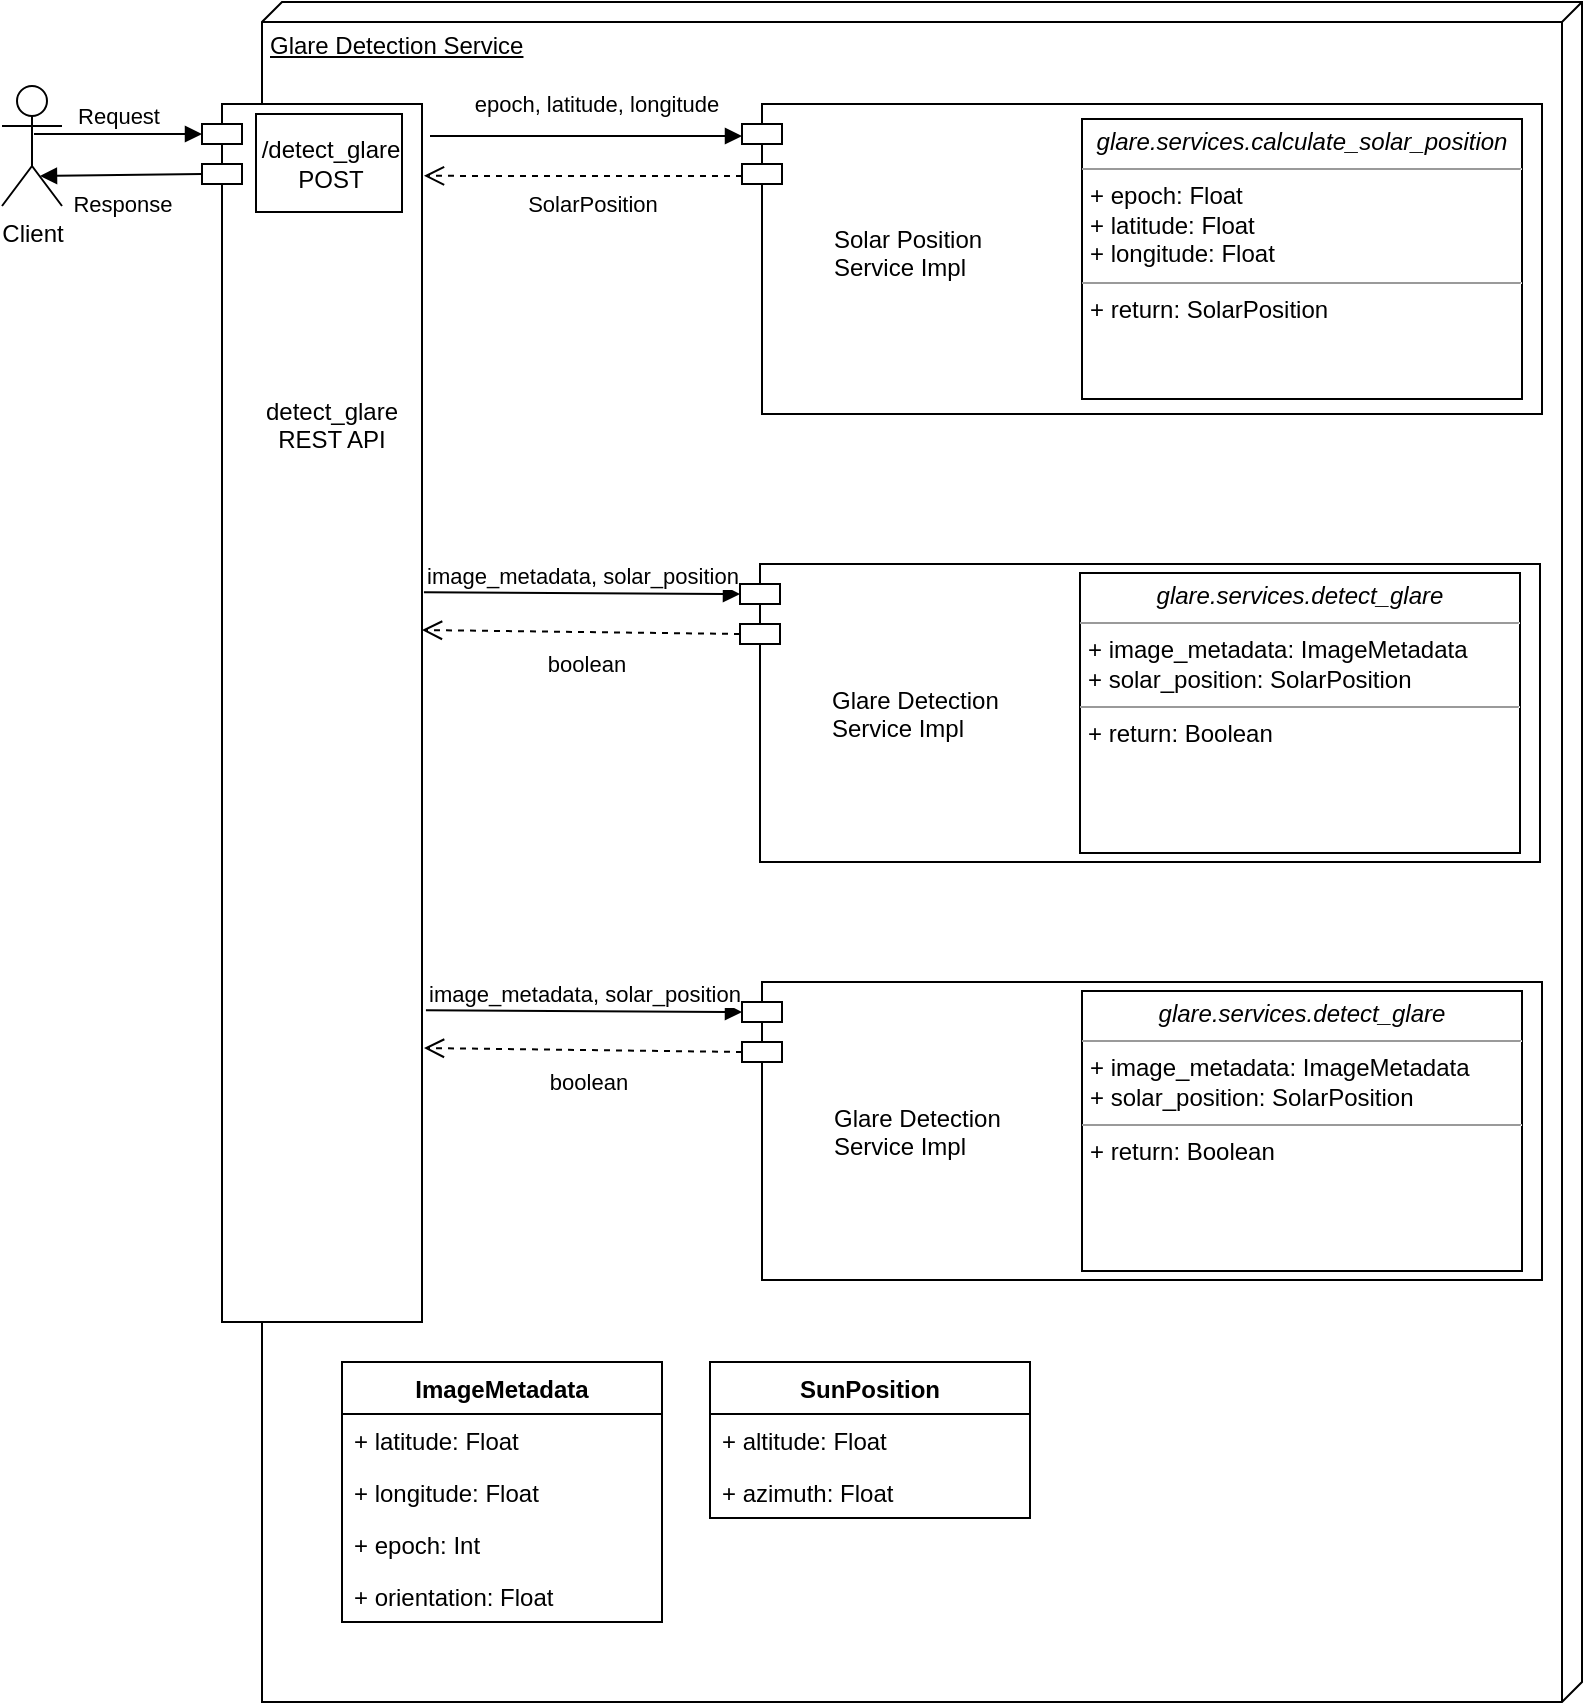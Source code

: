 <mxfile version="14.1.9" type="github"><diagram id="C5RBs43oDa-KdzZeNtuy" name="Page-1"><mxGraphModel dx="946" dy="590" grid="1" gridSize="10" guides="1" tooltips="1" connect="1" arrows="1" fold="1" page="1" pageScale="1" pageWidth="827" pageHeight="1169" math="0" shadow="0"><root><mxCell id="WIyWlLk6GJQsqaUBKTNV-0"/><mxCell id="WIyWlLk6GJQsqaUBKTNV-1" parent="WIyWlLk6GJQsqaUBKTNV-0"/><mxCell id="LEbugSoTyeR6-p7tngCZ-11" value="Glare Detection Service&lt;br&gt;" style="verticalAlign=top;align=left;spacingTop=8;spacingLeft=2;spacingRight=12;shape=cube;size=10;direction=south;fontStyle=4;html=1;" parent="WIyWlLk6GJQsqaUBKTNV-1" vertex="1"><mxGeometry x="150" y="270" width="660" height="850" as="geometry"/></mxCell><mxCell id="LEbugSoTyeR6-p7tngCZ-12" value="&#10;&#10;&#10;&#10;&#10;&#10;&#10;&#10;&#10;&#10;detect_glare&#10;REST API" style="shape=module;align=left;spacingLeft=20;align=center;verticalAlign=top;" parent="WIyWlLk6GJQsqaUBKTNV-1" vertex="1"><mxGeometry x="120" y="321" width="110" height="609" as="geometry"/></mxCell><mxCell id="LEbugSoTyeR6-p7tngCZ-14" value="image_metadata, solar_position" style="html=1;verticalAlign=bottom;endArrow=block;entryX=0;entryY=0;entryDx=0;entryDy=15;entryPerimeter=0;exitX=1.018;exitY=0.585;exitDx=0;exitDy=0;exitPerimeter=0;" parent="WIyWlLk6GJQsqaUBKTNV-1" edge="1"><mxGeometry relative="1" as="geometry"><mxPoint x="231.98" y="774.125" as="sourcePoint"/><mxPoint x="390" y="775" as="targetPoint"/></mxGeometry></mxCell><mxCell id="LEbugSoTyeR6-p7tngCZ-15" value="SolarPosition" style="html=1;verticalAlign=bottom;endArrow=open;dashed=1;endSize=8;exitX=0.1;exitY=0.719;exitDx=0;exitDy=0;exitPerimeter=0;entryX=1.009;entryY=0.059;entryDx=0;entryDy=0;entryPerimeter=0;" parent="WIyWlLk6GJQsqaUBKTNV-1" target="LEbugSoTyeR6-p7tngCZ-12" edge="1"><mxGeometry x="-0.059" y="23" relative="1" as="geometry"><mxPoint x="241.5" y="356.089" as="targetPoint"/><mxPoint x="390" y="357.02" as="sourcePoint"/><mxPoint as="offset"/></mxGeometry></mxCell><mxCell id="LEbugSoTyeR6-p7tngCZ-32" value="" style="shape=module;align=left;spacingLeft=20;align=center;verticalAlign=top;direction=east;" parent="WIyWlLk6GJQsqaUBKTNV-1" vertex="1"><mxGeometry x="390" y="321" width="400" height="155" as="geometry"/></mxCell><mxCell id="LEbugSoTyeR6-p7tngCZ-34" value="Solar Position&#10;Service Impl" style="text;strokeColor=none;fillColor=none;align=left;verticalAlign=top;spacingLeft=4;spacingRight=4;overflow=hidden;rotatable=0;points=[[0,0.5],[1,0.5]];portConstraint=eastwest;" parent="WIyWlLk6GJQsqaUBKTNV-1" vertex="1"><mxGeometry x="430" y="375" width="100" as="geometry"/></mxCell><mxCell id="LEbugSoTyeR6-p7tngCZ-42" value="" style="shape=module;align=left;spacingLeft=20;align=center;verticalAlign=top;direction=east;" parent="WIyWlLk6GJQsqaUBKTNV-1" vertex="1"><mxGeometry x="390" y="760" width="400" height="149" as="geometry"/></mxCell><mxCell id="LEbugSoTyeR6-p7tngCZ-43" value="Glare Detection&#10;Service Impl" style="text;strokeColor=none;fillColor=none;align=left;verticalAlign=top;spacingLeft=4;spacingRight=4;overflow=hidden;rotatable=0;points=[[0,0.5],[1,0.5]];portConstraint=eastwest;" parent="WIyWlLk6GJQsqaUBKTNV-1" vertex="1"><mxGeometry x="430" y="814.5" width="100" height="40" as="geometry"/></mxCell><mxCell id="LEbugSoTyeR6-p7tngCZ-44" value="epoch, latitude, longitude" style="html=1;verticalAlign=bottom;endArrow=block;entryX=0;entryY=0;entryDx=0;entryDy=15;entryPerimeter=0;" parent="WIyWlLk6GJQsqaUBKTNV-1" edge="1"><mxGeometry x="0.067" y="7" relative="1" as="geometry"><mxPoint x="234" y="337" as="sourcePoint"/><mxPoint x="390" y="337.0" as="targetPoint"/><mxPoint as="offset"/></mxGeometry></mxCell><mxCell id="LEbugSoTyeR6-p7tngCZ-45" value="boolean" style="html=1;verticalAlign=bottom;endArrow=open;dashed=1;endSize=8;exitX=0;exitY=0;exitDx=0;exitDy=35;exitPerimeter=0;" parent="WIyWlLk6GJQsqaUBKTNV-1" source="LEbugSoTyeR6-p7tngCZ-42" edge="1"><mxGeometry x="-0.05" y="25" relative="1" as="geometry"><mxPoint x="231" y="793" as="targetPoint"/><mxPoint x="400" y="688.02" as="sourcePoint"/><mxPoint x="-1" as="offset"/></mxGeometry></mxCell><mxCell id="LEbugSoTyeR6-p7tngCZ-50" value="&lt;p style=&quot;margin: 0px ; margin-top: 4px ; text-align: center&quot;&gt;&lt;i&gt;glare.services.calculate_solar_position&lt;/i&gt;&lt;/p&gt;&lt;hr size=&quot;1&quot;&gt;&lt;p style=&quot;margin: 0px ; margin-left: 4px&quot;&gt;+ epoch: Float&lt;br&gt;+ latitude: Float&lt;/p&gt;&lt;p style=&quot;margin: 0px ; margin-left: 4px&quot;&gt;+ longitude: Float&lt;/p&gt;&lt;hr size=&quot;1&quot;&gt;&lt;p style=&quot;margin: 0px ; margin-left: 4px&quot;&gt;+ return: SolarPosition&lt;/p&gt;" style="verticalAlign=top;align=left;overflow=fill;fontSize=12;fontFamily=Helvetica;html=1;" parent="WIyWlLk6GJQsqaUBKTNV-1" vertex="1"><mxGeometry x="560" y="328.5" width="220" height="140" as="geometry"/></mxCell><mxCell id="LEbugSoTyeR6-p7tngCZ-51" value="&lt;p style=&quot;margin: 0px ; margin-top: 4px ; text-align: center&quot;&gt;&lt;i&gt;glare.services.detect_glare&lt;/i&gt;&lt;/p&gt;&lt;hr size=&quot;1&quot;&gt;&lt;p style=&quot;margin: 0px ; margin-left: 4px&quot;&gt;+ image_metadata: ImageMetadata&lt;br&gt;+ solar_position: SolarPosition&lt;/p&gt;&lt;hr size=&quot;1&quot;&gt;&lt;p style=&quot;margin: 0px ; margin-left: 4px&quot;&gt;+ return: Boolean&lt;/p&gt;" style="verticalAlign=top;align=left;overflow=fill;fontSize=12;fontFamily=Helvetica;html=1;" parent="WIyWlLk6GJQsqaUBKTNV-1" vertex="1"><mxGeometry x="560" y="764.5" width="220" height="140" as="geometry"/></mxCell><mxCell id="LEbugSoTyeR6-p7tngCZ-56" value="/detect_glare&lt;br&gt;POST" style="html=1;" parent="WIyWlLk6GJQsqaUBKTNV-1" vertex="1"><mxGeometry x="147" y="326" width="73" height="49" as="geometry"/></mxCell><mxCell id="LEbugSoTyeR6-p7tngCZ-57" value="Client" style="shape=umlActor;verticalLabelPosition=bottom;verticalAlign=top;html=1;" parent="WIyWlLk6GJQsqaUBKTNV-1" vertex="1"><mxGeometry x="20" y="312" width="30" height="60" as="geometry"/></mxCell><mxCell id="LEbugSoTyeR6-p7tngCZ-58" value="Request" style="html=1;verticalAlign=bottom;endArrow=block;exitX=0.533;exitY=0.4;exitDx=0;exitDy=0;exitPerimeter=0;entryX=0;entryY=0;entryDx=0;entryDy=15;entryPerimeter=0;" parent="WIyWlLk6GJQsqaUBKTNV-1" source="LEbugSoTyeR6-p7tngCZ-57" target="LEbugSoTyeR6-p7tngCZ-12" edge="1"><mxGeometry width="80" relative="1" as="geometry"><mxPoint x="50" y="340" as="sourcePoint"/><mxPoint x="130" y="340" as="targetPoint"/></mxGeometry></mxCell><mxCell id="LEbugSoTyeR6-p7tngCZ-59" value="Response" style="html=1;verticalAlign=bottom;endArrow=block;exitX=0;exitY=0;exitDx=0;exitDy=35;exitPerimeter=0;entryX=0.633;entryY=0.75;entryDx=0;entryDy=0;entryPerimeter=0;" parent="WIyWlLk6GJQsqaUBKTNV-1" source="LEbugSoTyeR6-p7tngCZ-12" target="LEbugSoTyeR6-p7tngCZ-57" edge="1"><mxGeometry x="-0.005" y="24" width="80" relative="1" as="geometry"><mxPoint x="45.99" y="346" as="sourcePoint"/><mxPoint x="130" y="346" as="targetPoint"/><mxPoint as="offset"/></mxGeometry></mxCell><mxCell id="LEbugSoTyeR6-p7tngCZ-1" value="ImageMetadata&#10;" style="swimlane;fontStyle=1;align=center;verticalAlign=top;childLayout=stackLayout;horizontal=1;startSize=26;horizontalStack=0;resizeParent=1;resizeParentMax=0;resizeLast=0;collapsible=1;marginBottom=0;" parent="WIyWlLk6GJQsqaUBKTNV-1" vertex="1"><mxGeometry x="190" y="950" width="160" height="130" as="geometry"><mxRectangle x="70" y="30" width="120" height="26" as="alternateBounds"/></mxGeometry></mxCell><mxCell id="LEbugSoTyeR6-p7tngCZ-2" value="+ latitude: Float" style="text;strokeColor=none;fillColor=none;align=left;verticalAlign=top;spacingLeft=4;spacingRight=4;overflow=hidden;rotatable=0;points=[[0,0.5],[1,0.5]];portConstraint=eastwest;" parent="LEbugSoTyeR6-p7tngCZ-1" vertex="1"><mxGeometry y="26" width="160" height="26" as="geometry"/></mxCell><mxCell id="LEbugSoTyeR6-p7tngCZ-7" value="+ longitude: Float" style="text;strokeColor=none;fillColor=none;align=left;verticalAlign=top;spacingLeft=4;spacingRight=4;overflow=hidden;rotatable=0;points=[[0,0.5],[1,0.5]];portConstraint=eastwest;" parent="LEbugSoTyeR6-p7tngCZ-1" vertex="1"><mxGeometry y="52" width="160" height="26" as="geometry"/></mxCell><mxCell id="LEbugSoTyeR6-p7tngCZ-8" value="+ epoch: Int" style="text;strokeColor=none;fillColor=none;align=left;verticalAlign=top;spacingLeft=4;spacingRight=4;overflow=hidden;rotatable=0;points=[[0,0.5],[1,0.5]];portConstraint=eastwest;" parent="LEbugSoTyeR6-p7tngCZ-1" vertex="1"><mxGeometry y="78" width="160" height="26" as="geometry"/></mxCell><mxCell id="LEbugSoTyeR6-p7tngCZ-10" value="+ orientation: Float" style="text;strokeColor=none;fillColor=none;align=left;verticalAlign=top;spacingLeft=4;spacingRight=4;overflow=hidden;rotatable=0;points=[[0,0.5],[1,0.5]];portConstraint=eastwest;" parent="LEbugSoTyeR6-p7tngCZ-1" vertex="1"><mxGeometry y="104" width="160" height="26" as="geometry"/></mxCell><mxCell id="LEbugSoTyeR6-p7tngCZ-36" value="SunPosition" style="swimlane;fontStyle=1;align=center;verticalAlign=top;childLayout=stackLayout;horizontal=1;startSize=26;horizontalStack=0;resizeParent=1;resizeParentMax=0;resizeLast=0;collapsible=1;marginBottom=0;" parent="WIyWlLk6GJQsqaUBKTNV-1" vertex="1"><mxGeometry x="374" y="950" width="160" height="78" as="geometry"><mxRectangle x="70" y="30" width="120" height="26" as="alternateBounds"/></mxGeometry></mxCell><mxCell id="LEbugSoTyeR6-p7tngCZ-37" value="+ altitude: Float" style="text;strokeColor=none;fillColor=none;align=left;verticalAlign=top;spacingLeft=4;spacingRight=4;overflow=hidden;rotatable=0;points=[[0,0.5],[1,0.5]];portConstraint=eastwest;" parent="LEbugSoTyeR6-p7tngCZ-36" vertex="1"><mxGeometry y="26" width="160" height="26" as="geometry"/></mxCell><mxCell id="LEbugSoTyeR6-p7tngCZ-38" value="+ azimuth: Float" style="text;strokeColor=none;fillColor=none;align=left;verticalAlign=top;spacingLeft=4;spacingRight=4;overflow=hidden;rotatable=0;points=[[0,0.5],[1,0.5]];portConstraint=eastwest;" parent="LEbugSoTyeR6-p7tngCZ-36" vertex="1"><mxGeometry y="52" width="160" height="26" as="geometry"/></mxCell><mxCell id="f6CZv3FJ5BlUzg3dX9uO-0" value="image_metadata, solar_position" style="html=1;verticalAlign=bottom;endArrow=block;entryX=0;entryY=0;entryDx=0;entryDy=15;entryPerimeter=0;exitX=1.018;exitY=0.585;exitDx=0;exitDy=0;exitPerimeter=0;" edge="1" parent="WIyWlLk6GJQsqaUBKTNV-1"><mxGeometry relative="1" as="geometry"><mxPoint x="230.98" y="565.125" as="sourcePoint"/><mxPoint x="389" y="566" as="targetPoint"/></mxGeometry></mxCell><mxCell id="f6CZv3FJ5BlUzg3dX9uO-1" value="" style="shape=module;align=left;spacingLeft=20;align=center;verticalAlign=top;direction=east;" vertex="1" parent="WIyWlLk6GJQsqaUBKTNV-1"><mxGeometry x="389" y="551" width="400" height="149" as="geometry"/></mxCell><mxCell id="f6CZv3FJ5BlUzg3dX9uO-2" value="Glare Detection&#10;Service Impl" style="text;strokeColor=none;fillColor=none;align=left;verticalAlign=top;spacingLeft=4;spacingRight=4;overflow=hidden;rotatable=0;points=[[0,0.5],[1,0.5]];portConstraint=eastwest;" vertex="1" parent="WIyWlLk6GJQsqaUBKTNV-1"><mxGeometry x="429" y="605.5" width="100" height="40" as="geometry"/></mxCell><mxCell id="f6CZv3FJ5BlUzg3dX9uO-3" value="boolean" style="html=1;verticalAlign=bottom;endArrow=open;dashed=1;endSize=8;exitX=0;exitY=0;exitDx=0;exitDy=35;exitPerimeter=0;" edge="1" parent="WIyWlLk6GJQsqaUBKTNV-1" source="f6CZv3FJ5BlUzg3dX9uO-1"><mxGeometry x="-0.05" y="25" relative="1" as="geometry"><mxPoint x="230" y="584" as="targetPoint"/><mxPoint x="399" y="479.02" as="sourcePoint"/><mxPoint x="-1" as="offset"/></mxGeometry></mxCell><mxCell id="f6CZv3FJ5BlUzg3dX9uO-4" value="&lt;p style=&quot;margin: 0px ; margin-top: 4px ; text-align: center&quot;&gt;&lt;i&gt;glare.services.detect_glare&lt;/i&gt;&lt;/p&gt;&lt;hr size=&quot;1&quot;&gt;&lt;p style=&quot;margin: 0px ; margin-left: 4px&quot;&gt;+ image_metadata: ImageMetadata&lt;br&gt;+ solar_position: SolarPosition&lt;/p&gt;&lt;hr size=&quot;1&quot;&gt;&lt;p style=&quot;margin: 0px ; margin-left: 4px&quot;&gt;+ return: Boolean&lt;/p&gt;" style="verticalAlign=top;align=left;overflow=fill;fontSize=12;fontFamily=Helvetica;html=1;" vertex="1" parent="WIyWlLk6GJQsqaUBKTNV-1"><mxGeometry x="559" y="555.5" width="220" height="140" as="geometry"/></mxCell></root></mxGraphModel></diagram></mxfile>